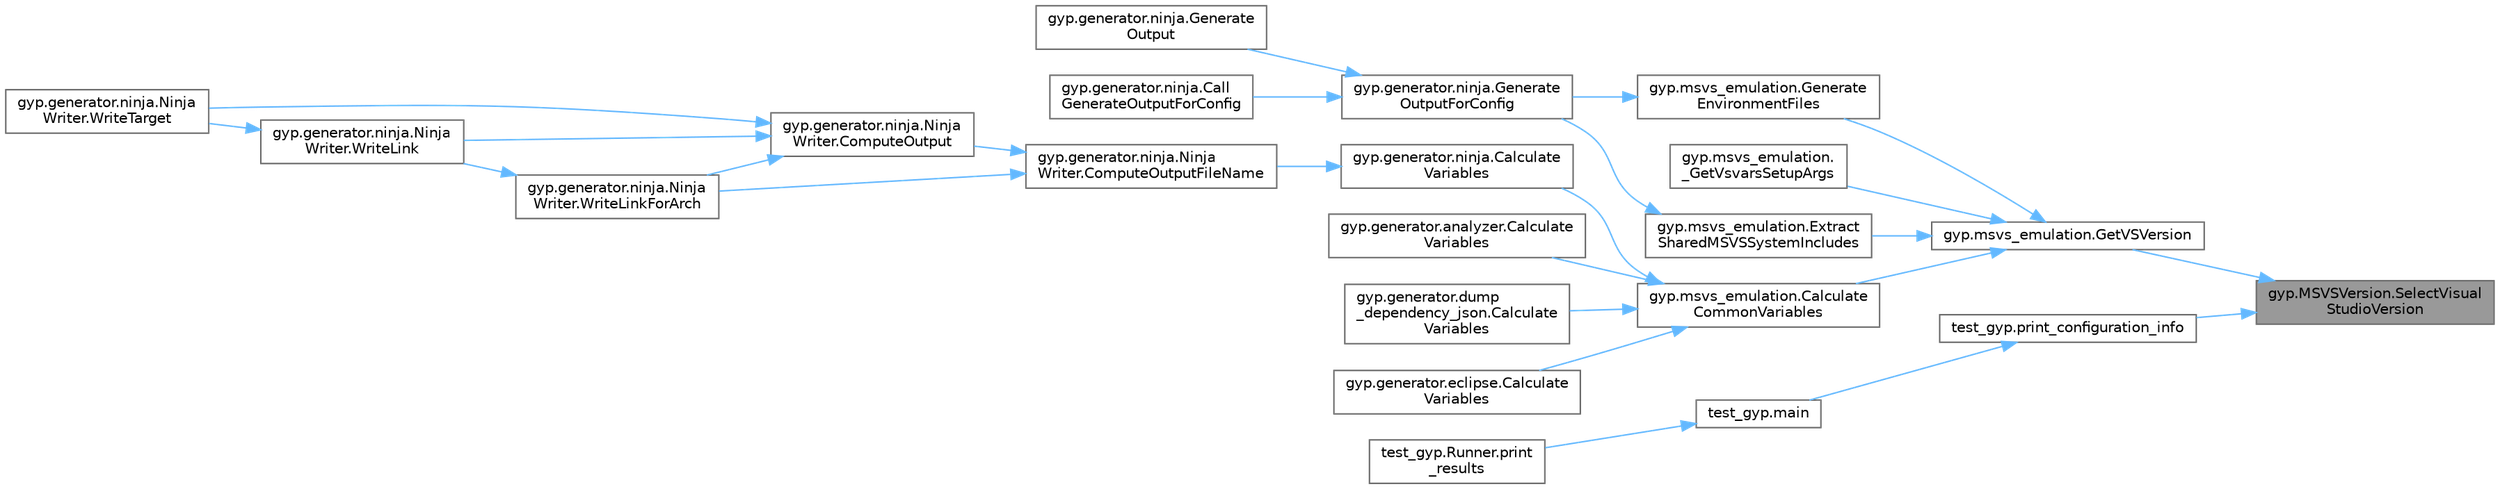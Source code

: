digraph "gyp.MSVSVersion.SelectVisualStudioVersion"
{
 // LATEX_PDF_SIZE
  bgcolor="transparent";
  edge [fontname=Helvetica,fontsize=10,labelfontname=Helvetica,labelfontsize=10];
  node [fontname=Helvetica,fontsize=10,shape=box,height=0.2,width=0.4];
  rankdir="RL";
  Node1 [id="Node000001",label="gyp.MSVSVersion.SelectVisual\lStudioVersion",height=0.2,width=0.4,color="gray40", fillcolor="grey60", style="filled", fontcolor="black",tooltip=" "];
  Node1 -> Node2 [id="edge49_Node000001_Node000002",dir="back",color="steelblue1",style="solid",tooltip=" "];
  Node2 [id="Node000002",label="gyp.msvs_emulation.GetVSVersion",height=0.2,width=0.4,color="grey40", fillcolor="white", style="filled",URL="$namespacegyp_1_1msvs__emulation.html#ab8149c16102cf10f185956ed055cfaf0",tooltip=" "];
  Node2 -> Node3 [id="edge50_Node000002_Node000003",dir="back",color="steelblue1",style="solid",tooltip=" "];
  Node3 [id="Node000003",label="gyp.msvs_emulation.\l_GetVsvarsSetupArgs",height=0.2,width=0.4,color="grey40", fillcolor="white", style="filled",URL="$namespacegyp_1_1msvs__emulation.html#a1c34219ce8a2be1bf53a8b9e3f974089",tooltip=" "];
  Node2 -> Node4 [id="edge51_Node000002_Node000004",dir="back",color="steelblue1",style="solid",tooltip=" "];
  Node4 [id="Node000004",label="gyp.msvs_emulation.Calculate\lCommonVariables",height=0.2,width=0.4,color="grey40", fillcolor="white", style="filled",URL="$namespacegyp_1_1msvs__emulation.html#a2316a951538835fe54c73af2cc38f12a",tooltip=" "];
  Node4 -> Node5 [id="edge52_Node000004_Node000005",dir="back",color="steelblue1",style="solid",tooltip=" "];
  Node5 [id="Node000005",label="gyp.generator.analyzer.Calculate\lVariables",height=0.2,width=0.4,color="grey40", fillcolor="white", style="filled",URL="$namespacegyp_1_1generator_1_1analyzer.html#a074754ac25afdce0d8cf92e48dd53c45",tooltip=" "];
  Node4 -> Node6 [id="edge53_Node000004_Node000006",dir="back",color="steelblue1",style="solid",tooltip=" "];
  Node6 [id="Node000006",label="gyp.generator.dump\l_dependency_json.Calculate\lVariables",height=0.2,width=0.4,color="grey40", fillcolor="white", style="filled",URL="$namespacegyp_1_1generator_1_1dump__dependency__json.html#a323d3e9ea00b787b8701436839259036",tooltip=" "];
  Node4 -> Node7 [id="edge54_Node000004_Node000007",dir="back",color="steelblue1",style="solid",tooltip=" "];
  Node7 [id="Node000007",label="gyp.generator.eclipse.Calculate\lVariables",height=0.2,width=0.4,color="grey40", fillcolor="white", style="filled",URL="$namespacegyp_1_1generator_1_1eclipse.html#a9186e0af7ce53e5311a1490712f638c8",tooltip=" "];
  Node4 -> Node8 [id="edge55_Node000004_Node000008",dir="back",color="steelblue1",style="solid",tooltip=" "];
  Node8 [id="Node000008",label="gyp.generator.ninja.Calculate\lVariables",height=0.2,width=0.4,color="grey40", fillcolor="white", style="filled",URL="$namespacegyp_1_1generator_1_1ninja.html#aab39b9a58a8eaac20b277114c061df1f",tooltip=" "];
  Node8 -> Node9 [id="edge56_Node000008_Node000009",dir="back",color="steelblue1",style="solid",tooltip=" "];
  Node9 [id="Node000009",label="gyp.generator.ninja.Ninja\lWriter.ComputeOutputFileName",height=0.2,width=0.4,color="grey40", fillcolor="white", style="filled",URL="$classgyp_1_1generator_1_1ninja_1_1_ninja_writer.html#a9b774181be237d9ced6c6bcd2e20cab5",tooltip=" "];
  Node9 -> Node10 [id="edge57_Node000009_Node000010",dir="back",color="steelblue1",style="solid",tooltip=" "];
  Node10 [id="Node000010",label="gyp.generator.ninja.Ninja\lWriter.ComputeOutput",height=0.2,width=0.4,color="grey40", fillcolor="white", style="filled",URL="$classgyp_1_1generator_1_1ninja_1_1_ninja_writer.html#a4e891252d51c6157865f8a6fd2666a23",tooltip=" "];
  Node10 -> Node11 [id="edge58_Node000010_Node000011",dir="back",color="steelblue1",style="solid",tooltip=" "];
  Node11 [id="Node000011",label="gyp.generator.ninja.Ninja\lWriter.WriteLink",height=0.2,width=0.4,color="grey40", fillcolor="white", style="filled",URL="$classgyp_1_1generator_1_1ninja_1_1_ninja_writer.html#a8cc3761a4301bfe622e401db757937c0",tooltip=" "];
  Node11 -> Node12 [id="edge59_Node000011_Node000012",dir="back",color="steelblue1",style="solid",tooltip=" "];
  Node12 [id="Node000012",label="gyp.generator.ninja.Ninja\lWriter.WriteTarget",height=0.2,width=0.4,color="grey40", fillcolor="white", style="filled",URL="$classgyp_1_1generator_1_1ninja_1_1_ninja_writer.html#acdac1bc5e8a5c376979376aedeb1331b",tooltip=" "];
  Node10 -> Node13 [id="edge60_Node000010_Node000013",dir="back",color="steelblue1",style="solid",tooltip=" "];
  Node13 [id="Node000013",label="gyp.generator.ninja.Ninja\lWriter.WriteLinkForArch",height=0.2,width=0.4,color="grey40", fillcolor="white", style="filled",URL="$classgyp_1_1generator_1_1ninja_1_1_ninja_writer.html#af3d9d233371727340c75d2767f79799c",tooltip=" "];
  Node13 -> Node11 [id="edge61_Node000013_Node000011",dir="back",color="steelblue1",style="solid",tooltip=" "];
  Node10 -> Node12 [id="edge62_Node000010_Node000012",dir="back",color="steelblue1",style="solid",tooltip=" "];
  Node9 -> Node13 [id="edge63_Node000009_Node000013",dir="back",color="steelblue1",style="solid",tooltip=" "];
  Node2 -> Node14 [id="edge64_Node000002_Node000014",dir="back",color="steelblue1",style="solid",tooltip=" "];
  Node14 [id="Node000014",label="gyp.msvs_emulation.Extract\lSharedMSVSSystemIncludes",height=0.2,width=0.4,color="grey40", fillcolor="white", style="filled",URL="$namespacegyp_1_1msvs__emulation.html#a4fa9ef3ebfd68a0722d883416b897015",tooltip=" "];
  Node14 -> Node15 [id="edge65_Node000014_Node000015",dir="back",color="steelblue1",style="solid",tooltip=" "];
  Node15 [id="Node000015",label="gyp.generator.ninja.Generate\lOutputForConfig",height=0.2,width=0.4,color="grey40", fillcolor="white", style="filled",URL="$namespacegyp_1_1generator_1_1ninja.html#ae725b232455eaaa660dee42d4a8050dd",tooltip=" "];
  Node15 -> Node16 [id="edge66_Node000015_Node000016",dir="back",color="steelblue1",style="solid",tooltip=" "];
  Node16 [id="Node000016",label="gyp.generator.ninja.Call\lGenerateOutputForConfig",height=0.2,width=0.4,color="grey40", fillcolor="white", style="filled",URL="$namespacegyp_1_1generator_1_1ninja.html#af507181e3cec515e9d31e4744a614af2",tooltip=" "];
  Node15 -> Node17 [id="edge67_Node000015_Node000017",dir="back",color="steelblue1",style="solid",tooltip=" "];
  Node17 [id="Node000017",label="gyp.generator.ninja.Generate\lOutput",height=0.2,width=0.4,color="grey40", fillcolor="white", style="filled",URL="$namespacegyp_1_1generator_1_1ninja.html#aaaff503be15aaede183a37e4681ef7ca",tooltip=" "];
  Node2 -> Node18 [id="edge68_Node000002_Node000018",dir="back",color="steelblue1",style="solid",tooltip=" "];
  Node18 [id="Node000018",label="gyp.msvs_emulation.Generate\lEnvironmentFiles",height=0.2,width=0.4,color="grey40", fillcolor="white", style="filled",URL="$namespacegyp_1_1msvs__emulation.html#a28e813ee1be02285cdc5437040e76444",tooltip=" "];
  Node18 -> Node15 [id="edge69_Node000018_Node000015",dir="back",color="steelblue1",style="solid",tooltip=" "];
  Node1 -> Node19 [id="edge70_Node000001_Node000019",dir="back",color="steelblue1",style="solid",tooltip=" "];
  Node19 [id="Node000019",label="test_gyp.print_configuration_info",height=0.2,width=0.4,color="grey40", fillcolor="white", style="filled",URL="$namespacetest__gyp.html#a930a3e2c4385fd40ae1bdcbc82f2d6b1",tooltip=" "];
  Node19 -> Node20 [id="edge71_Node000019_Node000020",dir="back",color="steelblue1",style="solid",tooltip=" "];
  Node20 [id="Node000020",label="test_gyp.main",height=0.2,width=0.4,color="grey40", fillcolor="white", style="filled",URL="$namespacetest__gyp.html#a5677c90b952c47a0f6a2bc3c4ca296bb",tooltip=" "];
  Node20 -> Node21 [id="edge72_Node000020_Node000021",dir="back",color="steelblue1",style="solid",tooltip=" "];
  Node21 [id="Node000021",label="test_gyp.Runner.print\l_results",height=0.2,width=0.4,color="grey40", fillcolor="white", style="filled",URL="$classtest__gyp_1_1_runner.html#a2d780179cb915cc572ae37eb1f8a1708",tooltip=" "];
}
